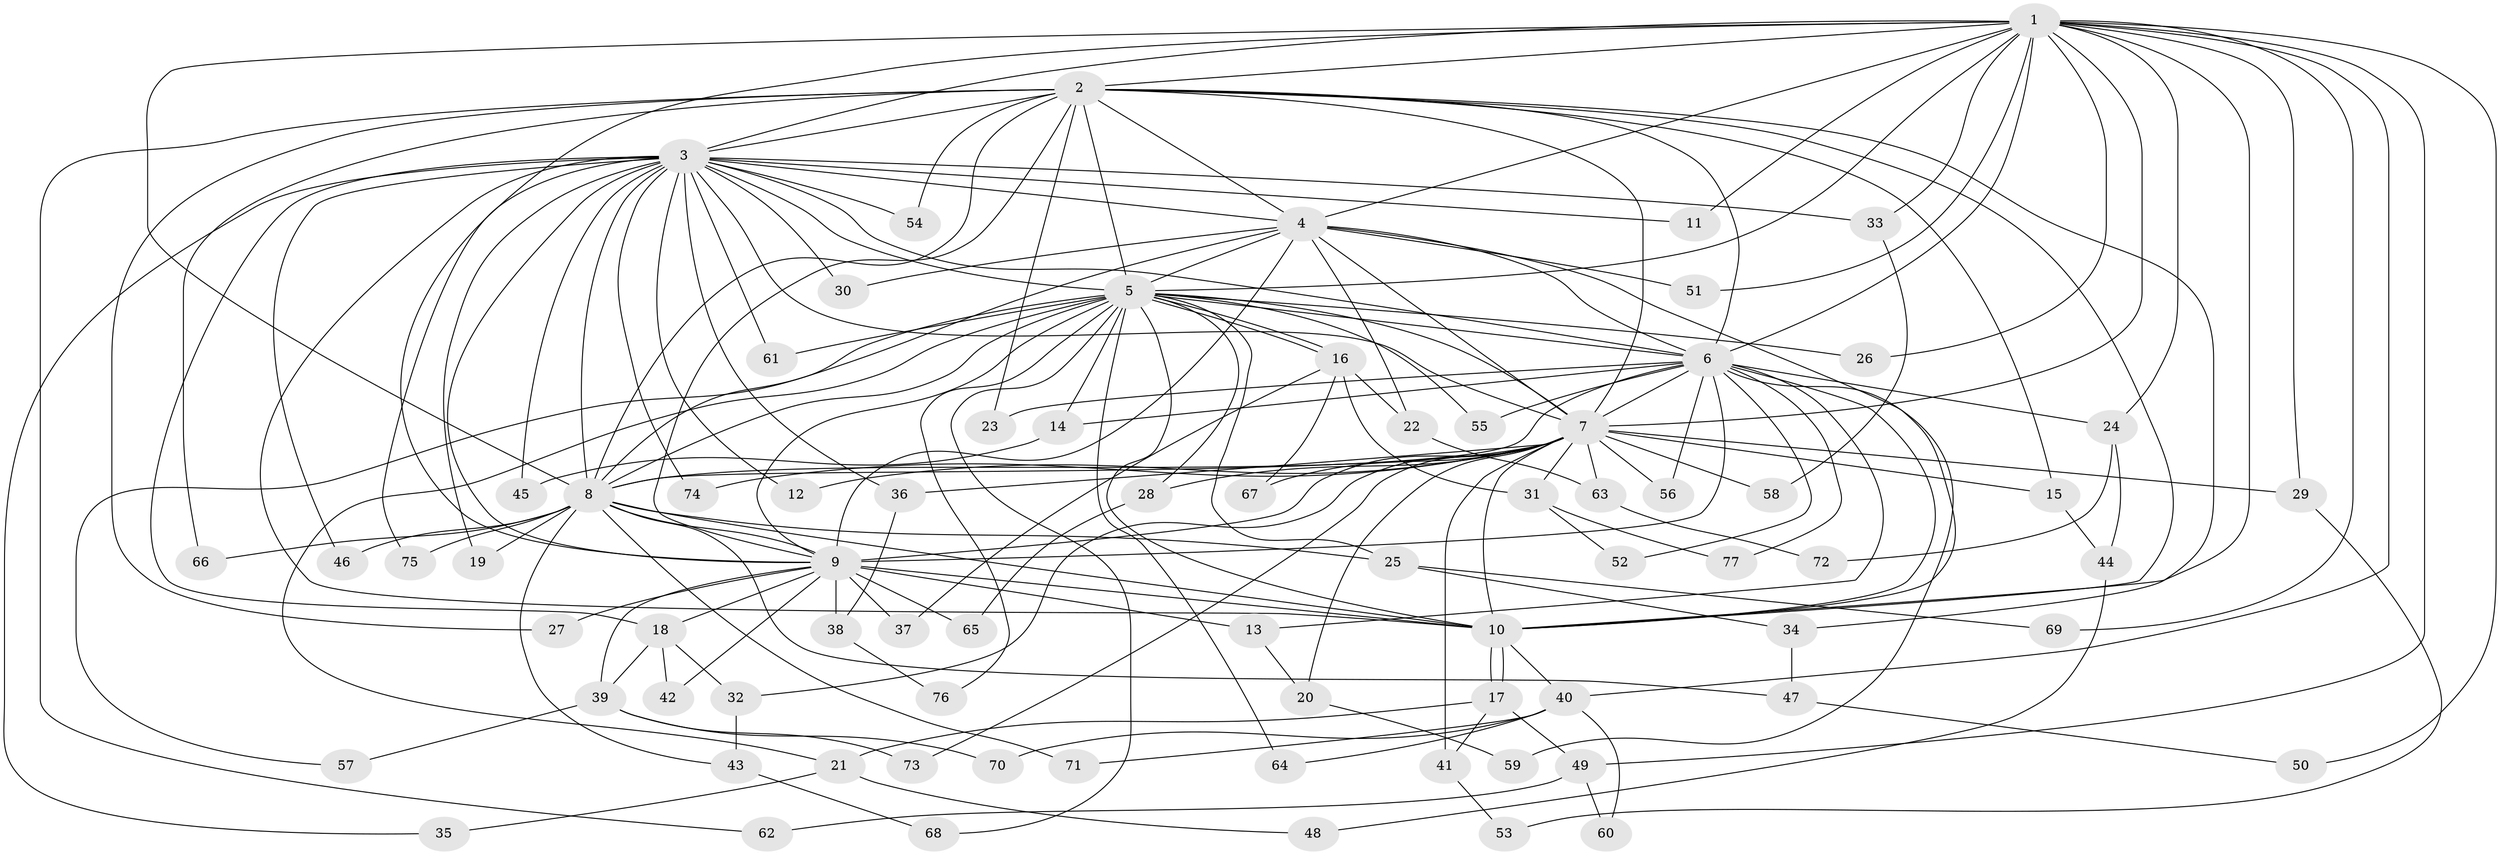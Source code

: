 // Generated by graph-tools (version 1.1) at 2025/49/03/09/25 03:49:45]
// undirected, 77 vertices, 179 edges
graph export_dot {
graph [start="1"]
  node [color=gray90,style=filled];
  1;
  2;
  3;
  4;
  5;
  6;
  7;
  8;
  9;
  10;
  11;
  12;
  13;
  14;
  15;
  16;
  17;
  18;
  19;
  20;
  21;
  22;
  23;
  24;
  25;
  26;
  27;
  28;
  29;
  30;
  31;
  32;
  33;
  34;
  35;
  36;
  37;
  38;
  39;
  40;
  41;
  42;
  43;
  44;
  45;
  46;
  47;
  48;
  49;
  50;
  51;
  52;
  53;
  54;
  55;
  56;
  57;
  58;
  59;
  60;
  61;
  62;
  63;
  64;
  65;
  66;
  67;
  68;
  69;
  70;
  71;
  72;
  73;
  74;
  75;
  76;
  77;
  1 -- 2;
  1 -- 3;
  1 -- 4;
  1 -- 5;
  1 -- 6;
  1 -- 7;
  1 -- 8;
  1 -- 9;
  1 -- 10;
  1 -- 11;
  1 -- 24;
  1 -- 26;
  1 -- 29;
  1 -- 33;
  1 -- 40;
  1 -- 49;
  1 -- 50;
  1 -- 51;
  1 -- 69;
  2 -- 3;
  2 -- 4;
  2 -- 5;
  2 -- 6;
  2 -- 7;
  2 -- 8;
  2 -- 9;
  2 -- 10;
  2 -- 15;
  2 -- 23;
  2 -- 27;
  2 -- 34;
  2 -- 54;
  2 -- 62;
  2 -- 66;
  3 -- 4;
  3 -- 5;
  3 -- 6;
  3 -- 7;
  3 -- 8;
  3 -- 9;
  3 -- 10;
  3 -- 11;
  3 -- 12;
  3 -- 18;
  3 -- 19;
  3 -- 30;
  3 -- 33;
  3 -- 35;
  3 -- 36;
  3 -- 45;
  3 -- 46;
  3 -- 54;
  3 -- 61;
  3 -- 74;
  3 -- 75;
  4 -- 5;
  4 -- 6;
  4 -- 7;
  4 -- 8;
  4 -- 9;
  4 -- 10;
  4 -- 22;
  4 -- 30;
  4 -- 51;
  5 -- 6;
  5 -- 7;
  5 -- 8;
  5 -- 9;
  5 -- 10;
  5 -- 14;
  5 -- 16;
  5 -- 16;
  5 -- 21;
  5 -- 25;
  5 -- 26;
  5 -- 28;
  5 -- 55;
  5 -- 57;
  5 -- 61;
  5 -- 64;
  5 -- 68;
  5 -- 76;
  6 -- 7;
  6 -- 8;
  6 -- 9;
  6 -- 10;
  6 -- 13;
  6 -- 14;
  6 -- 23;
  6 -- 24;
  6 -- 52;
  6 -- 55;
  6 -- 56;
  6 -- 59;
  6 -- 77;
  7 -- 8;
  7 -- 9;
  7 -- 10;
  7 -- 12;
  7 -- 15;
  7 -- 20;
  7 -- 28;
  7 -- 29;
  7 -- 31;
  7 -- 32;
  7 -- 36;
  7 -- 41;
  7 -- 56;
  7 -- 58;
  7 -- 63;
  7 -- 67;
  7 -- 73;
  7 -- 74;
  8 -- 9;
  8 -- 10;
  8 -- 19;
  8 -- 25;
  8 -- 43;
  8 -- 46;
  8 -- 47;
  8 -- 66;
  8 -- 71;
  8 -- 75;
  9 -- 10;
  9 -- 13;
  9 -- 18;
  9 -- 27;
  9 -- 37;
  9 -- 38;
  9 -- 39;
  9 -- 42;
  9 -- 65;
  10 -- 17;
  10 -- 17;
  10 -- 40;
  13 -- 20;
  14 -- 45;
  15 -- 44;
  16 -- 22;
  16 -- 31;
  16 -- 37;
  16 -- 67;
  17 -- 21;
  17 -- 41;
  17 -- 49;
  18 -- 32;
  18 -- 39;
  18 -- 42;
  20 -- 59;
  21 -- 35;
  21 -- 48;
  22 -- 63;
  24 -- 44;
  24 -- 72;
  25 -- 34;
  25 -- 69;
  28 -- 65;
  29 -- 53;
  31 -- 52;
  31 -- 77;
  32 -- 43;
  33 -- 58;
  34 -- 47;
  36 -- 38;
  38 -- 76;
  39 -- 57;
  39 -- 70;
  39 -- 73;
  40 -- 60;
  40 -- 64;
  40 -- 70;
  40 -- 71;
  41 -- 53;
  43 -- 68;
  44 -- 48;
  47 -- 50;
  49 -- 60;
  49 -- 62;
  63 -- 72;
}

